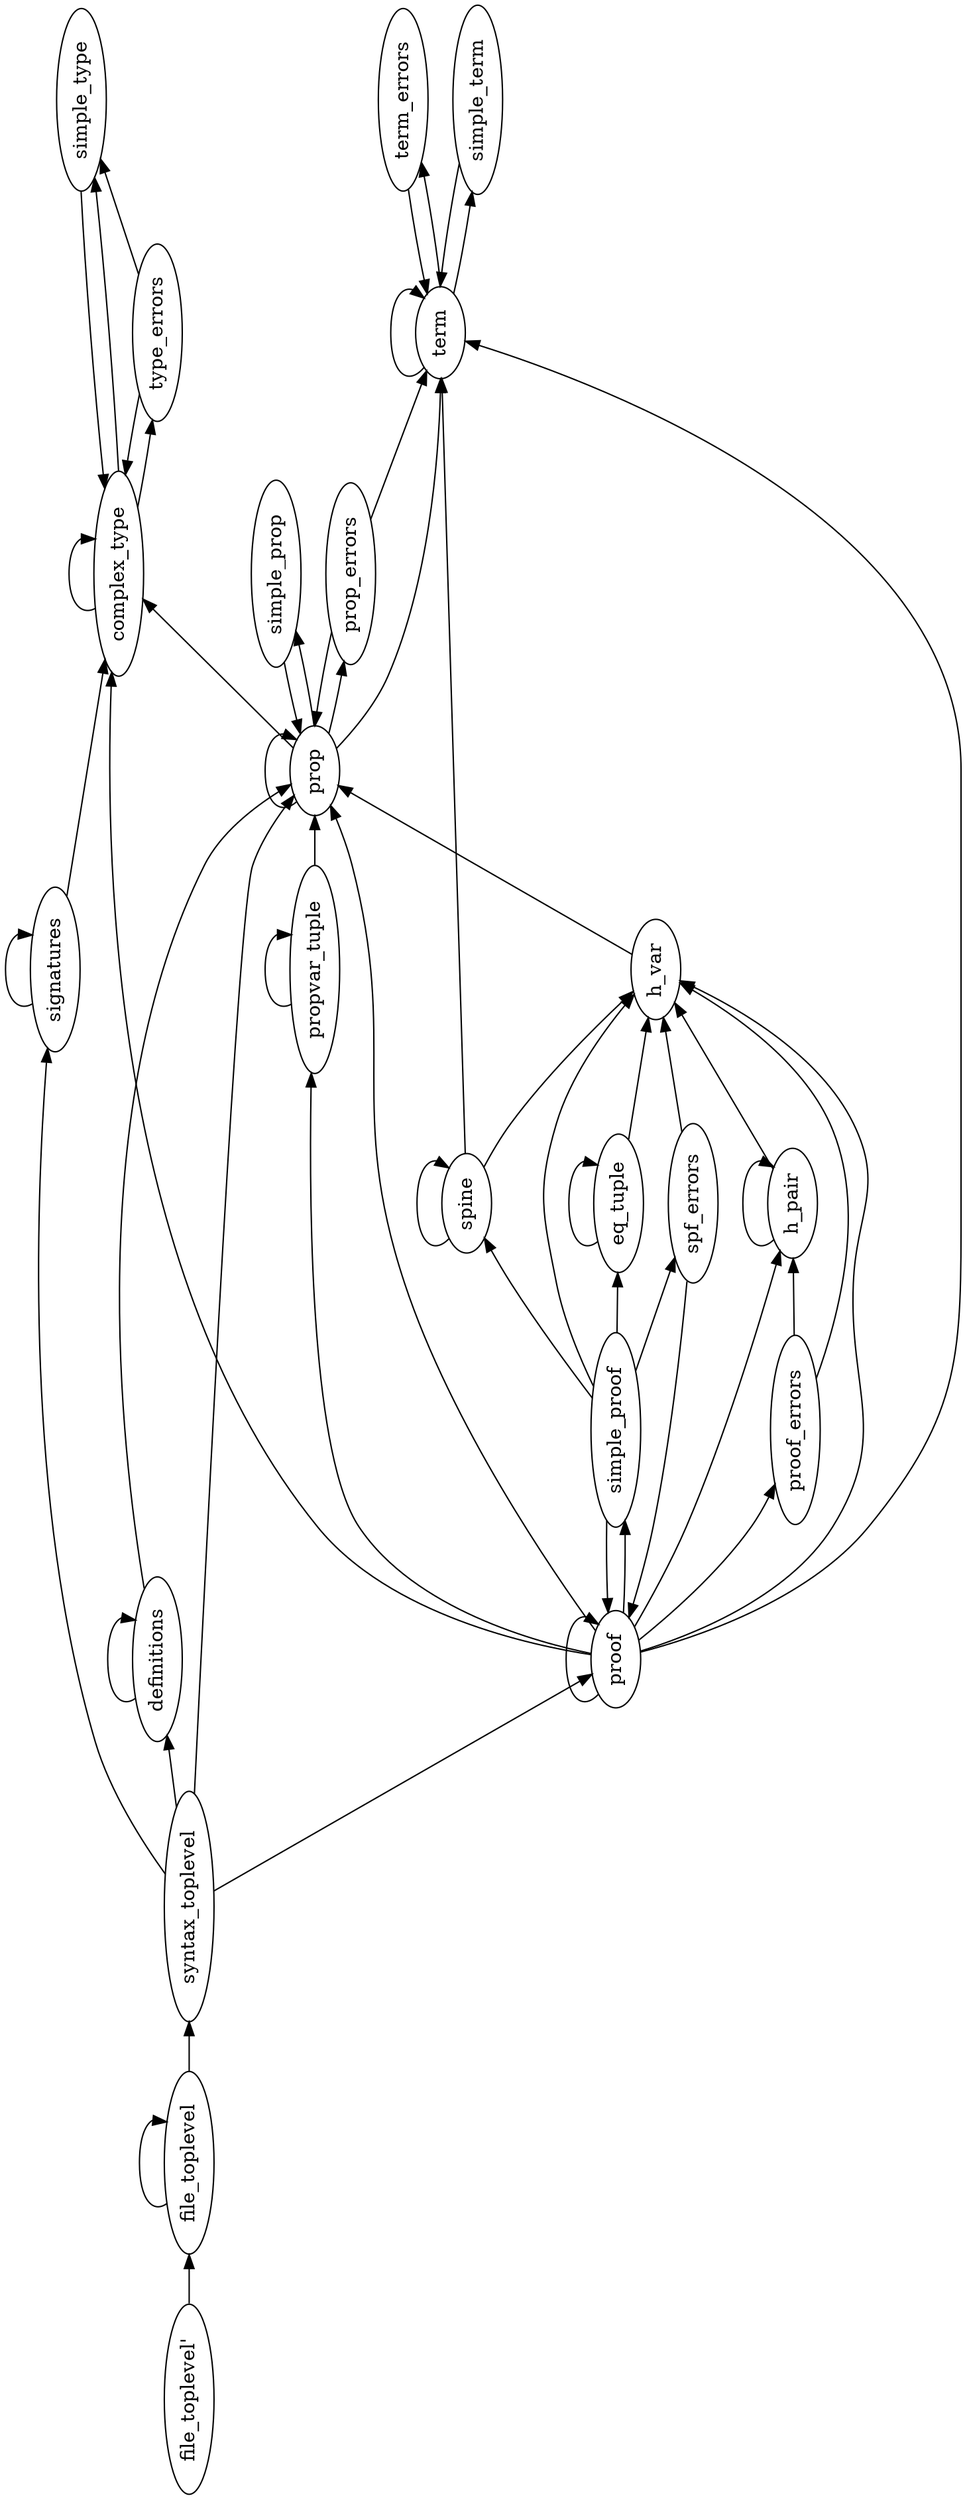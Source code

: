 digraph G {
orientation = landscape;
rankdir = LR;
ratio = compress;
nt0 [ label="file_toplevel'" ] ;
nt1 [ label="type_errors" ] ;
nt2 [ label="term_errors" ] ;
nt3 [ label="term" ] ;
nt4 [ label="syntax_toplevel" ] ;
nt5 [ label="spine" ] ;
nt6 [ label="spf_errors" ] ;
nt7 [ label="simple_type" ] ;
nt8 [ label="simple_term" ] ;
nt9 [ label="simple_prop" ] ;
nt10 [ label="simple_proof" ] ;
nt11 [ label="signatures" ] ;
nt12 [ label="propvar_tuple" ] ;
nt13 [ label="prop_errors" ] ;
nt14 [ label="prop" ] ;
nt15 [ label="proof_errors" ] ;
nt16 [ label="proof" ] ;
nt17 [ label="h_var" ] ;
nt18 [ label="h_pair" ] ;
nt19 [ label="file_toplevel" ] ;
nt20 [ label="eq_tuple" ] ;
nt21 [ label="definitions" ] ;
nt22 [ label="complex_type" ] ;
nt0 -> nt19 [ label="" ] ;
nt1 -> nt7 [ label="" ] ;
nt1 -> nt22 [ label="" ] ;
nt2 -> nt3 [ label="" ] ;
nt3 -> nt2 [ label="" ] ;
nt3 -> nt3 [ label="" ] ;
nt3 -> nt8 [ label="" ] ;
nt4 -> nt11 [ label="" ] ;
nt4 -> nt14 [ label="" ] ;
nt4 -> nt16 [ label="" ] ;
nt4 -> nt21 [ label="" ] ;
nt5 -> nt3 [ label="" ] ;
nt5 -> nt5 [ label="" ] ;
nt5 -> nt17 [ label="" ] ;
nt6 -> nt16 [ label="" ] ;
nt6 -> nt17 [ label="" ] ;
nt7 -> nt22 [ label="" ] ;
nt8 -> nt3 [ label="" ] ;
nt9 -> nt14 [ label="" ] ;
nt10 -> nt5 [ label="" ] ;
nt10 -> nt6 [ label="" ] ;
nt10 -> nt16 [ label="" ] ;
nt10 -> nt17 [ label="" ] ;
nt10 -> nt20 [ label="" ] ;
nt11 -> nt11 [ label="" ] ;
nt11 -> nt22 [ label="" ] ;
nt12 -> nt12 [ label="" ] ;
nt12 -> nt14 [ label="" ] ;
nt13 -> nt3 [ label="" ] ;
nt13 -> nt14 [ label="" ] ;
nt14 -> nt3 [ label="" ] ;
nt14 -> nt9 [ label="" ] ;
nt14 -> nt13 [ label="" ] ;
nt14 -> nt14 [ label="" ] ;
nt14 -> nt22 [ label="" ] ;
nt15 -> nt17 [ label="" ] ;
nt15 -> nt18 [ label="" ] ;
nt16 -> nt3 [ label="" ] ;
nt16 -> nt10 [ label="" ] ;
nt16 -> nt12 [ label="" ] ;
nt16 -> nt14 [ label="" ] ;
nt16 -> nt15 [ label="" ] ;
nt16 -> nt16 [ label="" ] ;
nt16 -> nt17 [ label="" ] ;
nt16 -> nt18 [ label="" ] ;
nt16 -> nt22 [ label="" ] ;
nt17 -> nt14 [ label="" ] ;
nt18 -> nt17 [ label="" ] ;
nt18 -> nt18 [ label="" ] ;
nt19 -> nt4 [ label="" ] ;
nt19 -> nt19 [ label="" ] ;
nt20 -> nt17 [ label="" ] ;
nt20 -> nt20 [ label="" ] ;
nt21 -> nt14 [ label="" ] ;
nt21 -> nt21 [ label="" ] ;
nt22 -> nt1 [ label="" ] ;
nt22 -> nt7 [ label="" ] ;
nt22 -> nt22 [ label="" ] ;

}
